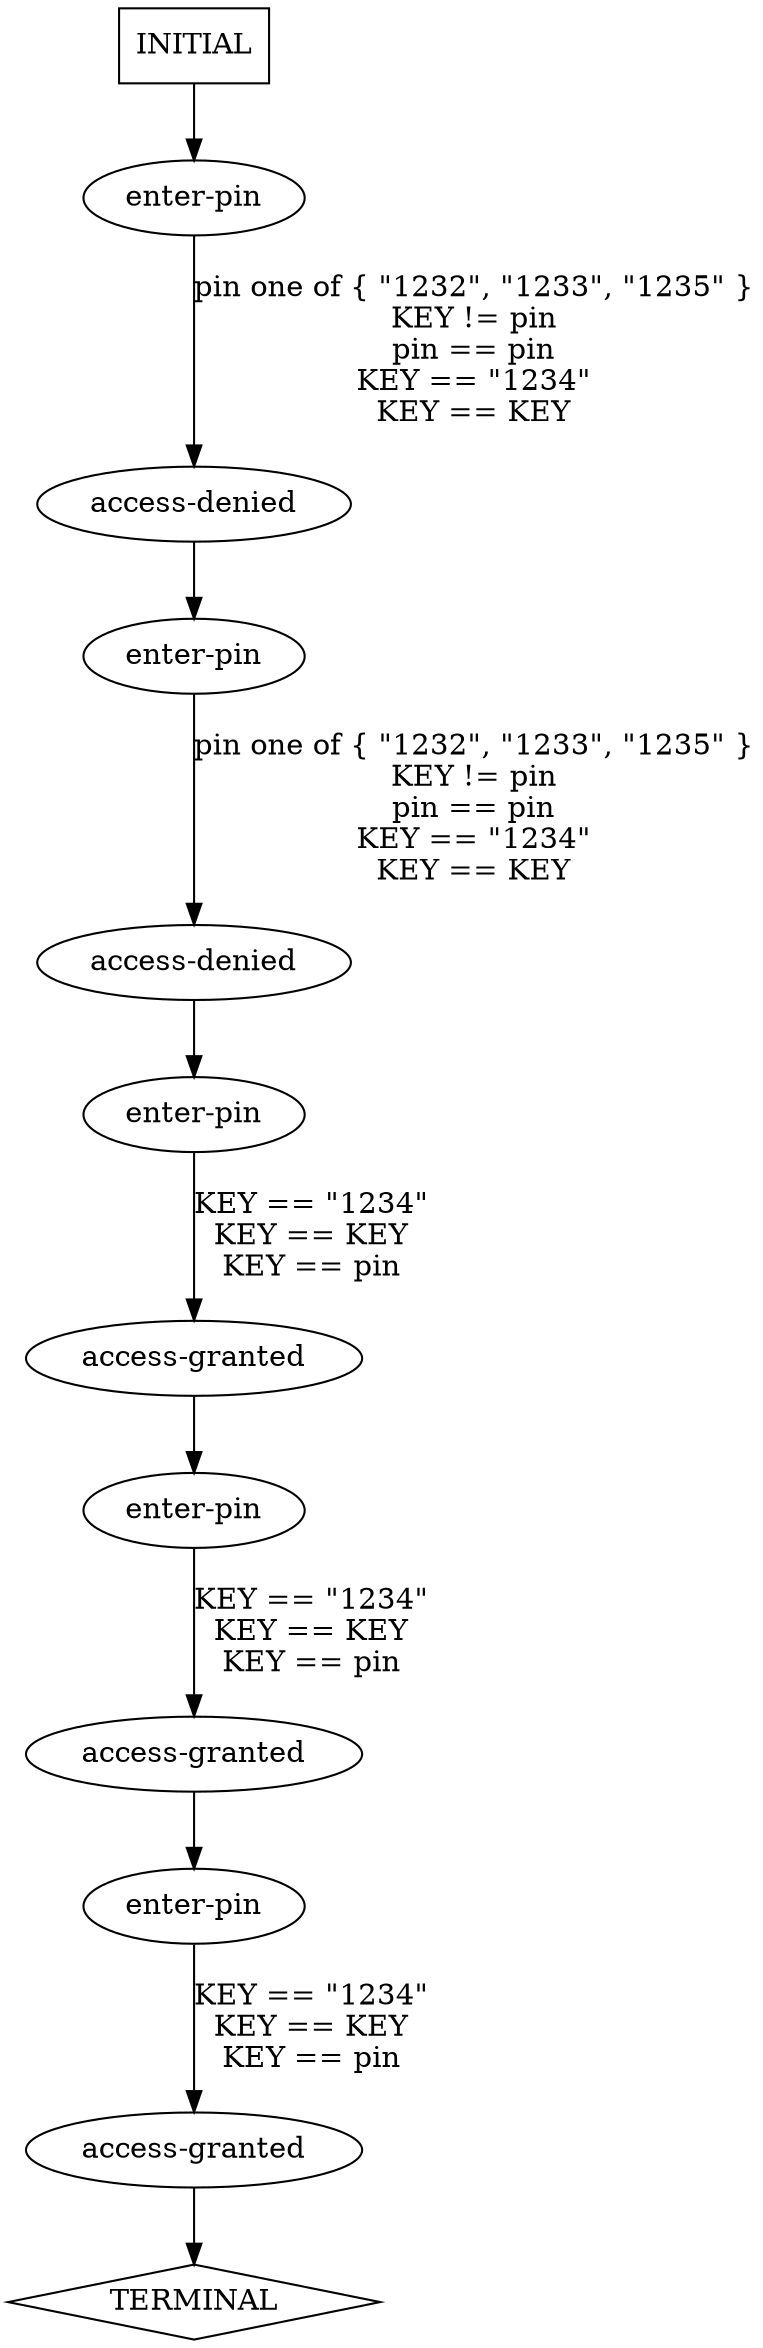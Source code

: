 digraph {
  0 [label="access-denied"];
  1 [label="access-denied"];
  2 [label="access-granted"];
  3 [label="access-granted"];
  4 [label="access-granted"];
  5 [label="enter-pin"];
  6 [label="enter-pin"];
  7 [label="enter-pin"];
  8 [label="enter-pin"];
  9 [label="enter-pin"];
  10 [label="TERMINAL",shape=diamond];
  11 [label="INITIAL",shape=box];
0->6 [label="",];
1->7 [label="",];
2->8 [label="",];
3->9 [label="",];
4->10 [label="",];
5->0 [label="pin one of { \"1232\", \"1233\", \"1235\" }\nKEY != pin\npin == pin\nKEY == \"1234\"\nKEY == KEY",];
6->1 [label="pin one of { \"1232\", \"1233\", \"1235\" }\nKEY != pin\npin == pin\nKEY == \"1234\"\nKEY == KEY",];
7->2 [label="KEY == \"1234\"\nKEY == KEY\nKEY == pin",];
8->3 [label="KEY == \"1234\"\nKEY == KEY\nKEY == pin",];
9->4 [label="KEY == \"1234\"\nKEY == KEY\nKEY == pin",];
11->5 [label="",];
} // digraph {
